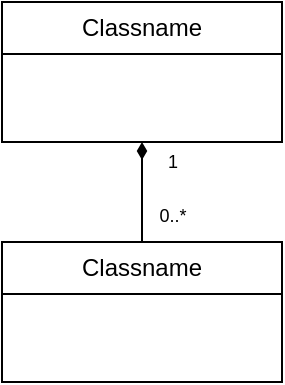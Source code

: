 <mxfile version="24.8.3">
  <diagram name="Page-1" id="f3mfrrVxQ4enCpELXlRw">
    <mxGraphModel dx="989" dy="508" grid="1" gridSize="10" guides="1" tooltips="1" connect="1" arrows="1" fold="1" page="1" pageScale="1" pageWidth="850" pageHeight="1100" math="0" shadow="0">
      <root>
        <mxCell id="0" />
        <mxCell id="1" parent="0" />
        <mxCell id="jvpt3D93KQNnOnxqFETn-1" value="Classname" style="swimlane;fontStyle=0;childLayout=stackLayout;horizontal=1;startSize=26;fillColor=none;horizontalStack=0;resizeParent=1;resizeParentMax=0;resizeLast=0;collapsible=1;marginBottom=0;whiteSpace=wrap;html=1;" vertex="1" parent="1">
          <mxGeometry x="355" y="80" width="140" height="70" as="geometry" />
        </mxCell>
        <mxCell id="jvpt3D93KQNnOnxqFETn-2" style="edgeStyle=orthogonalEdgeStyle;rounded=0;orthogonalLoop=1;jettySize=auto;html=1;entryX=0.5;entryY=1;entryDx=0;entryDy=0;endArrow=diamondThin;endFill=1;" edge="1" parent="1" source="jvpt3D93KQNnOnxqFETn-3" target="jvpt3D93KQNnOnxqFETn-1">
          <mxGeometry relative="1" as="geometry" />
        </mxCell>
        <mxCell id="jvpt3D93KQNnOnxqFETn-4" value="1" style="edgeLabel;html=1;align=center;verticalAlign=middle;resizable=0;points=[];fontSize=9;" vertex="1" connectable="0" parent="jvpt3D93KQNnOnxqFETn-2">
          <mxGeometry x="0.696" relative="1" as="geometry">
            <mxPoint x="15" y="2" as="offset" />
          </mxGeometry>
        </mxCell>
        <mxCell id="jvpt3D93KQNnOnxqFETn-5" value="0..*" style="edgeLabel;html=1;align=center;verticalAlign=middle;resizable=0;points=[];fontSize=9;" vertex="1" connectable="0" parent="jvpt3D93KQNnOnxqFETn-2">
          <mxGeometry x="-0.456" y="-1" relative="1" as="geometry">
            <mxPoint x="14" as="offset" />
          </mxGeometry>
        </mxCell>
        <mxCell id="jvpt3D93KQNnOnxqFETn-3" value="Classname" style="swimlane;fontStyle=0;childLayout=stackLayout;horizontal=1;startSize=26;fillColor=none;horizontalStack=0;resizeParent=1;resizeParentMax=0;resizeLast=0;collapsible=1;marginBottom=0;whiteSpace=wrap;html=1;" vertex="1" parent="1">
          <mxGeometry x="355" y="200" width="140" height="70" as="geometry" />
        </mxCell>
      </root>
    </mxGraphModel>
  </diagram>
</mxfile>
